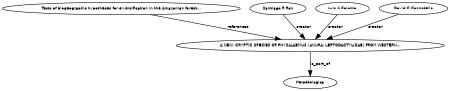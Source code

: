 digraph G {
size="3,3";
node [fontsize=7, fontname="Helvetica"];
edge [fontsize=7, fontname="Helvetica"];
node0 [label="A NEW, CRYPTIC SPECIES OF PHYSALAEMUS (ANURA: LEPTODACTYLIDAE) FROM WESTERN...", width=0.27433100247,height=0.27433100247];
node1 [label="Tests of biogeographic hypotheses for diversification in the Amazonian forest...", width=0.27433100247,height=0.27433100247];
node2 [label="Santiago R Ron", width=0.27433100247,height=0.27433100247];
node3 [label="Luis A Coloma", width=0.27433100247,height=0.27433100247];
node4 [label="David C Cannatella", width=0.27433100247,height=0.27433100247];
node5 [label="Herpetologica", width=0.27433100247,height=0.27433100247];
node1 -> node0 [label="references"];
node2 -> node0 [label="creator"];
node3 -> node0 [label="creator"];
node4 -> node0 [label="creator"];
node0 -> node5 [label="is_part_of"];
}

